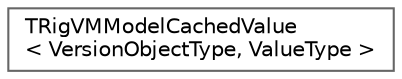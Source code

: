 digraph "Graphical Class Hierarchy"
{
 // INTERACTIVE_SVG=YES
 // LATEX_PDF_SIZE
  bgcolor="transparent";
  edge [fontname=Helvetica,fontsize=10,labelfontname=Helvetica,labelfontsize=10];
  node [fontname=Helvetica,fontsize=10,shape=box,height=0.2,width=0.4];
  rankdir="LR";
  Node0 [id="Node000000",label="TRigVMModelCachedValue\l\< VersionObjectType, ValueType \>",height=0.2,width=0.4,color="grey40", fillcolor="white", style="filled",URL="$db/d03/classTRigVMModelCachedValue.html",tooltip="A cached value which relies on a version providing object."];
}
